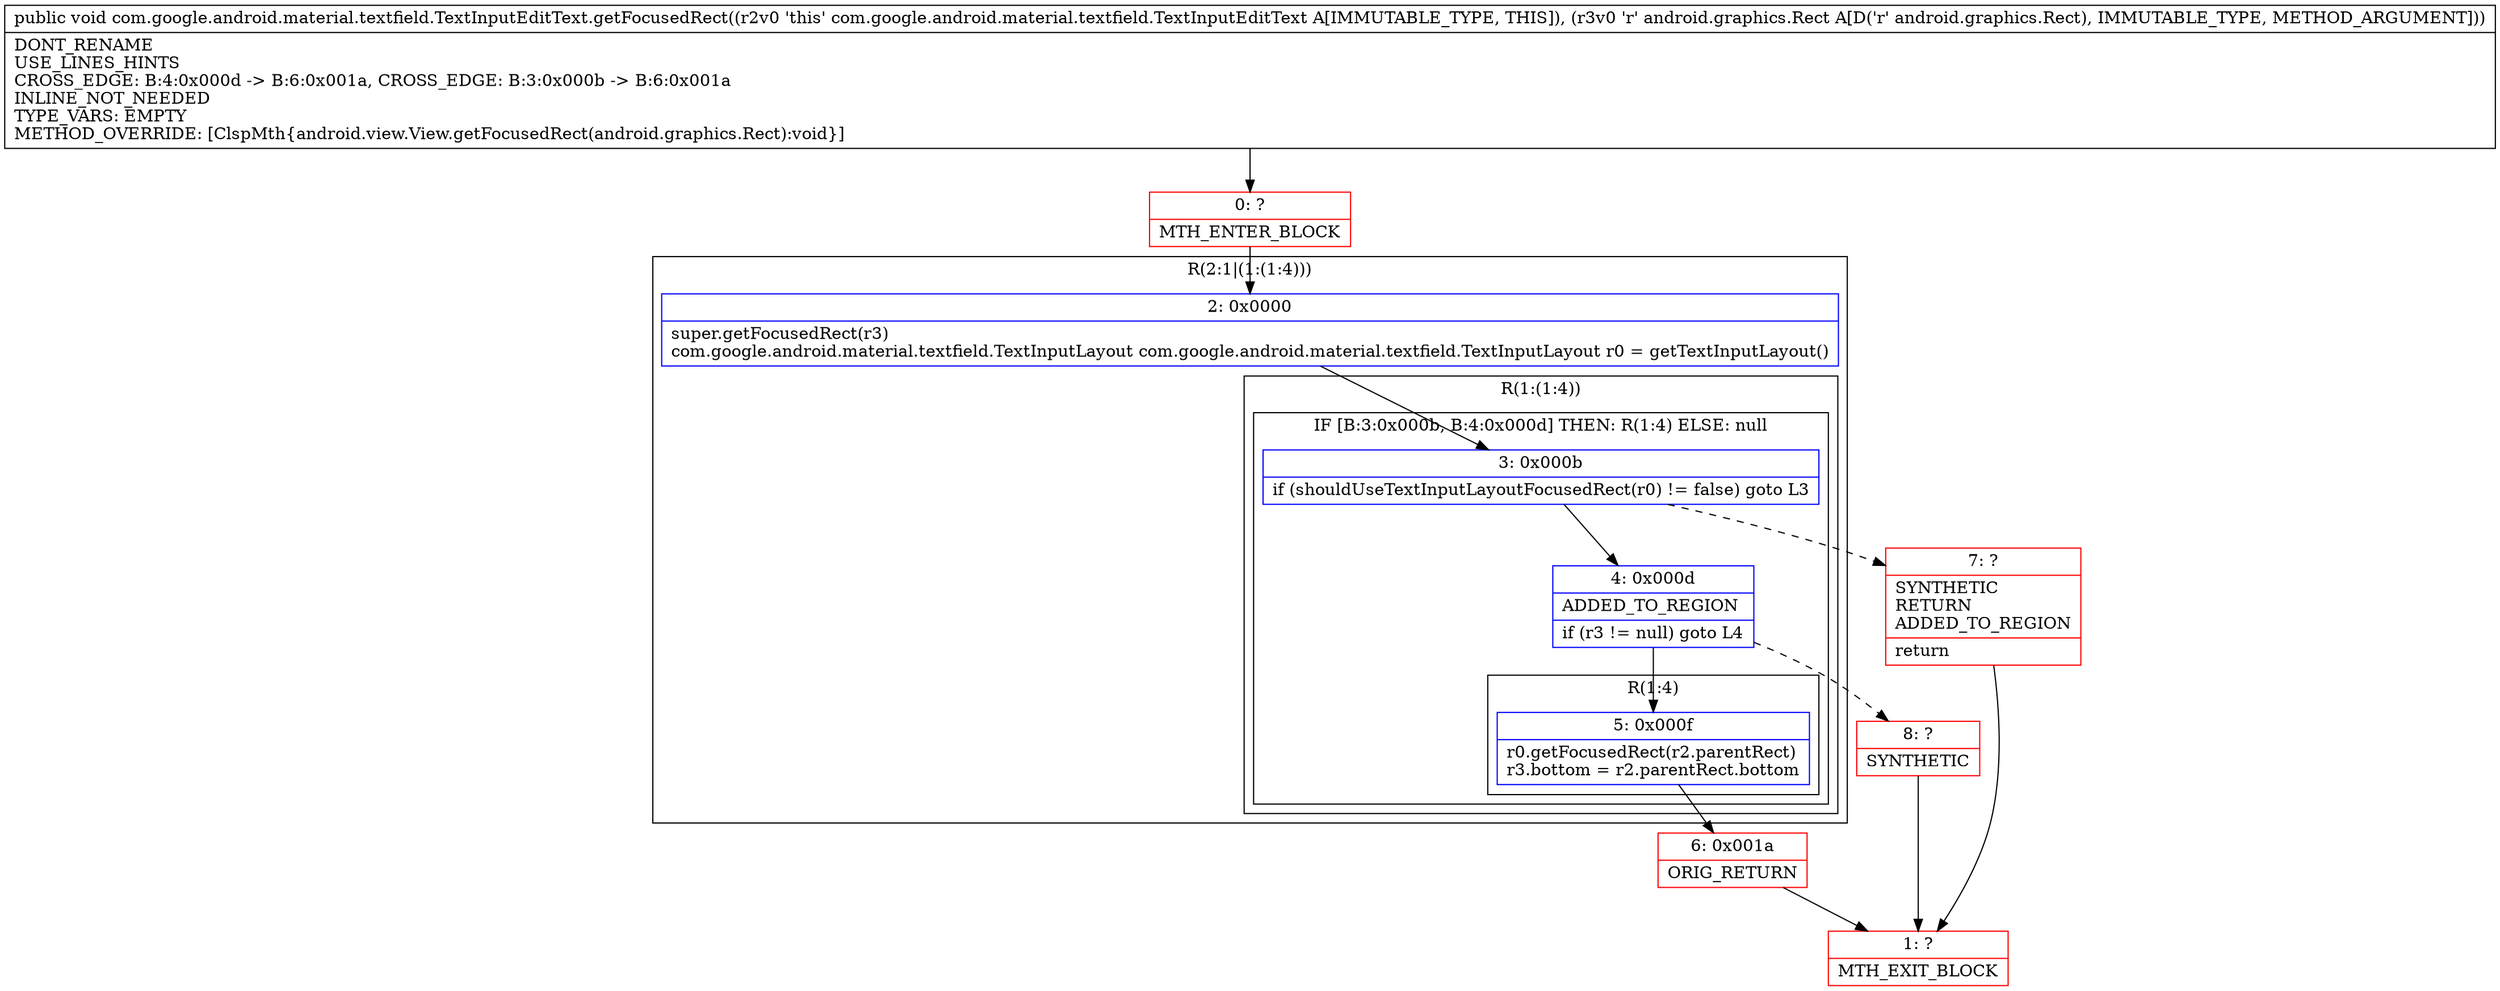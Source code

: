 digraph "CFG forcom.google.android.material.textfield.TextInputEditText.getFocusedRect(Landroid\/graphics\/Rect;)V" {
subgraph cluster_Region_1652765084 {
label = "R(2:1|(1:(1:4)))";
node [shape=record,color=blue];
Node_2 [shape=record,label="{2\:\ 0x0000|super.getFocusedRect(r3)\lcom.google.android.material.textfield.TextInputLayout com.google.android.material.textfield.TextInputLayout r0 = getTextInputLayout()\l}"];
subgraph cluster_Region_32965688 {
label = "R(1:(1:4))";
node [shape=record,color=blue];
subgraph cluster_IfRegion_586850424 {
label = "IF [B:3:0x000b, B:4:0x000d] THEN: R(1:4) ELSE: null";
node [shape=record,color=blue];
Node_3 [shape=record,label="{3\:\ 0x000b|if (shouldUseTextInputLayoutFocusedRect(r0) != false) goto L3\l}"];
Node_4 [shape=record,label="{4\:\ 0x000d|ADDED_TO_REGION\l|if (r3 != null) goto L4\l}"];
subgraph cluster_Region_1397694074 {
label = "R(1:4)";
node [shape=record,color=blue];
Node_5 [shape=record,label="{5\:\ 0x000f|r0.getFocusedRect(r2.parentRect)\lr3.bottom = r2.parentRect.bottom\l}"];
}
}
}
}
Node_0 [shape=record,color=red,label="{0\:\ ?|MTH_ENTER_BLOCK\l}"];
Node_6 [shape=record,color=red,label="{6\:\ 0x001a|ORIG_RETURN\l}"];
Node_1 [shape=record,color=red,label="{1\:\ ?|MTH_EXIT_BLOCK\l}"];
Node_8 [shape=record,color=red,label="{8\:\ ?|SYNTHETIC\l}"];
Node_7 [shape=record,color=red,label="{7\:\ ?|SYNTHETIC\lRETURN\lADDED_TO_REGION\l|return\l}"];
MethodNode[shape=record,label="{public void com.google.android.material.textfield.TextInputEditText.getFocusedRect((r2v0 'this' com.google.android.material.textfield.TextInputEditText A[IMMUTABLE_TYPE, THIS]), (r3v0 'r' android.graphics.Rect A[D('r' android.graphics.Rect), IMMUTABLE_TYPE, METHOD_ARGUMENT]))  | DONT_RENAME\lUSE_LINES_HINTS\lCROSS_EDGE: B:4:0x000d \-\> B:6:0x001a, CROSS_EDGE: B:3:0x000b \-\> B:6:0x001a\lINLINE_NOT_NEEDED\lTYPE_VARS: EMPTY\lMETHOD_OVERRIDE: [ClspMth\{android.view.View.getFocusedRect(android.graphics.Rect):void\}]\l}"];
MethodNode -> Node_0;Node_2 -> Node_3;
Node_3 -> Node_4;
Node_3 -> Node_7[style=dashed];
Node_4 -> Node_5;
Node_4 -> Node_8[style=dashed];
Node_5 -> Node_6;
Node_0 -> Node_2;
Node_6 -> Node_1;
Node_8 -> Node_1;
Node_7 -> Node_1;
}

